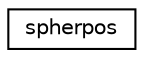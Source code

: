 digraph "Graphical Class Hierarchy"
{
 // INTERACTIVE_SVG=YES
  edge [fontname="Helvetica",fontsize="10",labelfontname="Helvetica",labelfontsize="10"];
  node [fontname="Helvetica",fontsize="10",shape=record];
  rankdir="LR";
  Node0 [label="spherpos",height=0.2,width=0.4,color="black", fillcolor="white", style="filled",URL="$structspherpos.html",tooltip="Spherical position structure. "];
}
